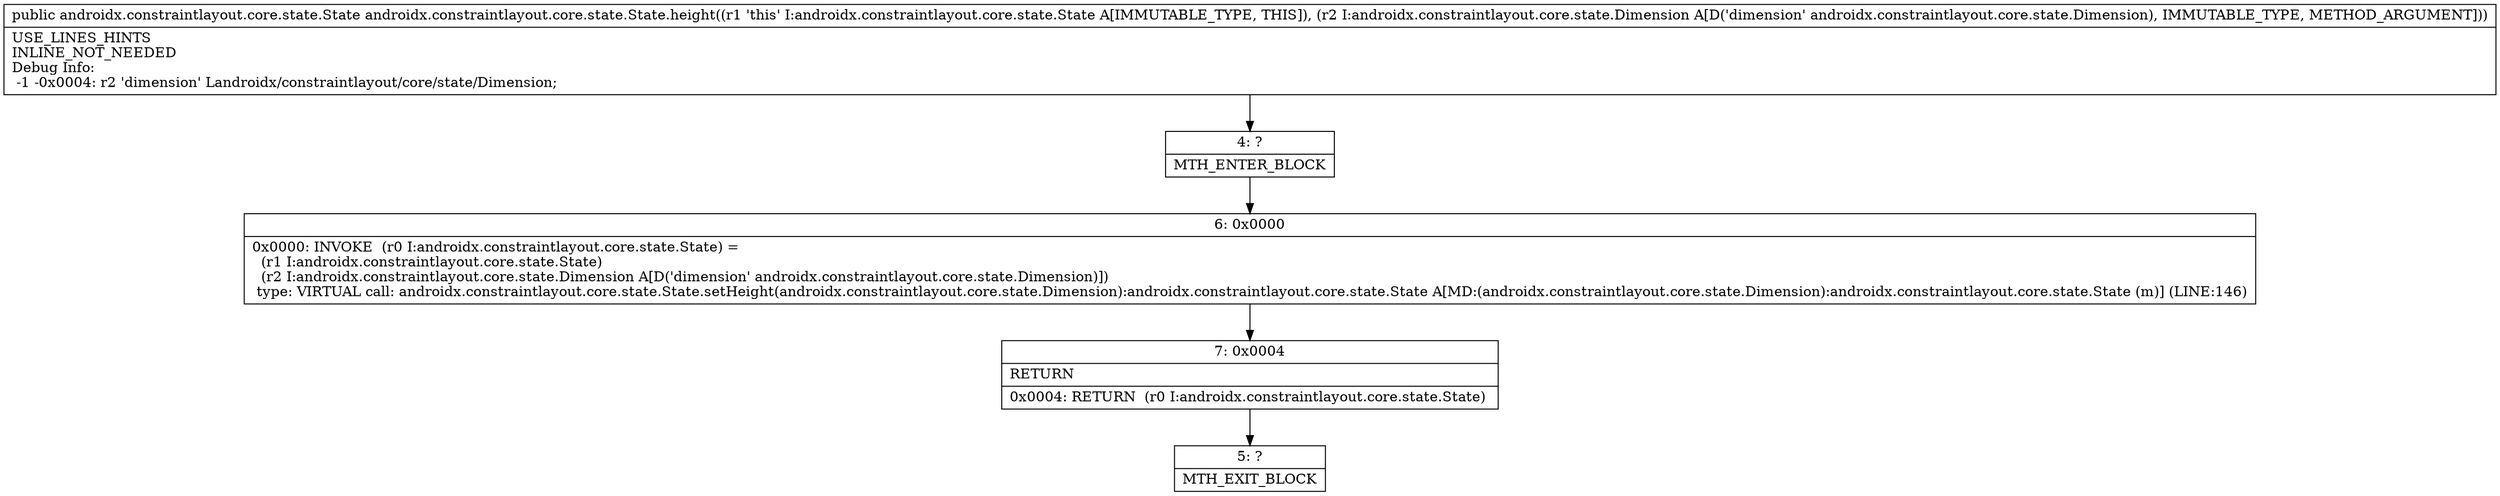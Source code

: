 digraph "CFG forandroidx.constraintlayout.core.state.State.height(Landroidx\/constraintlayout\/core\/state\/Dimension;)Landroidx\/constraintlayout\/core\/state\/State;" {
Node_4 [shape=record,label="{4\:\ ?|MTH_ENTER_BLOCK\l}"];
Node_6 [shape=record,label="{6\:\ 0x0000|0x0000: INVOKE  (r0 I:androidx.constraintlayout.core.state.State) = \l  (r1 I:androidx.constraintlayout.core.state.State)\l  (r2 I:androidx.constraintlayout.core.state.Dimension A[D('dimension' androidx.constraintlayout.core.state.Dimension)])\l type: VIRTUAL call: androidx.constraintlayout.core.state.State.setHeight(androidx.constraintlayout.core.state.Dimension):androidx.constraintlayout.core.state.State A[MD:(androidx.constraintlayout.core.state.Dimension):androidx.constraintlayout.core.state.State (m)] (LINE:146)\l}"];
Node_7 [shape=record,label="{7\:\ 0x0004|RETURN\l|0x0004: RETURN  (r0 I:androidx.constraintlayout.core.state.State) \l}"];
Node_5 [shape=record,label="{5\:\ ?|MTH_EXIT_BLOCK\l}"];
MethodNode[shape=record,label="{public androidx.constraintlayout.core.state.State androidx.constraintlayout.core.state.State.height((r1 'this' I:androidx.constraintlayout.core.state.State A[IMMUTABLE_TYPE, THIS]), (r2 I:androidx.constraintlayout.core.state.Dimension A[D('dimension' androidx.constraintlayout.core.state.Dimension), IMMUTABLE_TYPE, METHOD_ARGUMENT]))  | USE_LINES_HINTS\lINLINE_NOT_NEEDED\lDebug Info:\l  \-1 \-0x0004: r2 'dimension' Landroidx\/constraintlayout\/core\/state\/Dimension;\l}"];
MethodNode -> Node_4;Node_4 -> Node_6;
Node_6 -> Node_7;
Node_7 -> Node_5;
}

